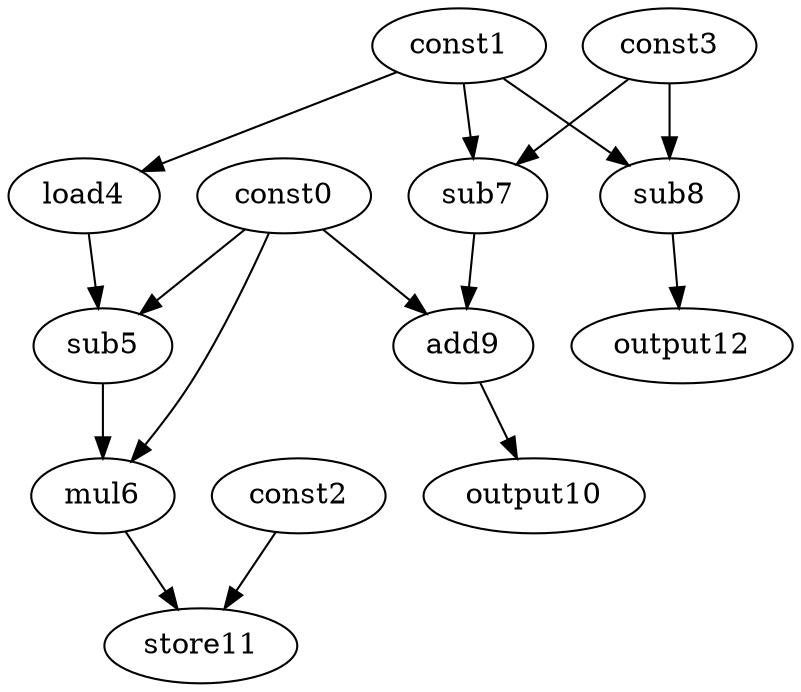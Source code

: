 digraph G { 
const0[opcode=const]; 
const1[opcode=const]; 
const2[opcode=const]; 
const3[opcode=const]; 
load4[opcode=load]; 
sub5[opcode=sub]; 
mul6[opcode=mul]; 
sub7[opcode=sub]; 
sub8[opcode=sub]; 
add9[opcode=add]; 
output10[opcode=output]; 
store11[opcode=store]; 
output12[opcode=output]; 
const1->load4[operand=0];
const1->sub7[operand=0];
const3->sub7[operand=1];
const1->sub8[operand=0];
const3->sub8[operand=1];
const0->sub5[operand=0];
load4->sub5[operand=1];
const0->add9[operand=0];
sub7->add9[operand=1];
sub8->output12[operand=0];
const0->mul6[operand=0];
sub5->mul6[operand=1];
add9->output10[operand=0];
const2->store11[operand=0];
mul6->store11[operand=1];
}
